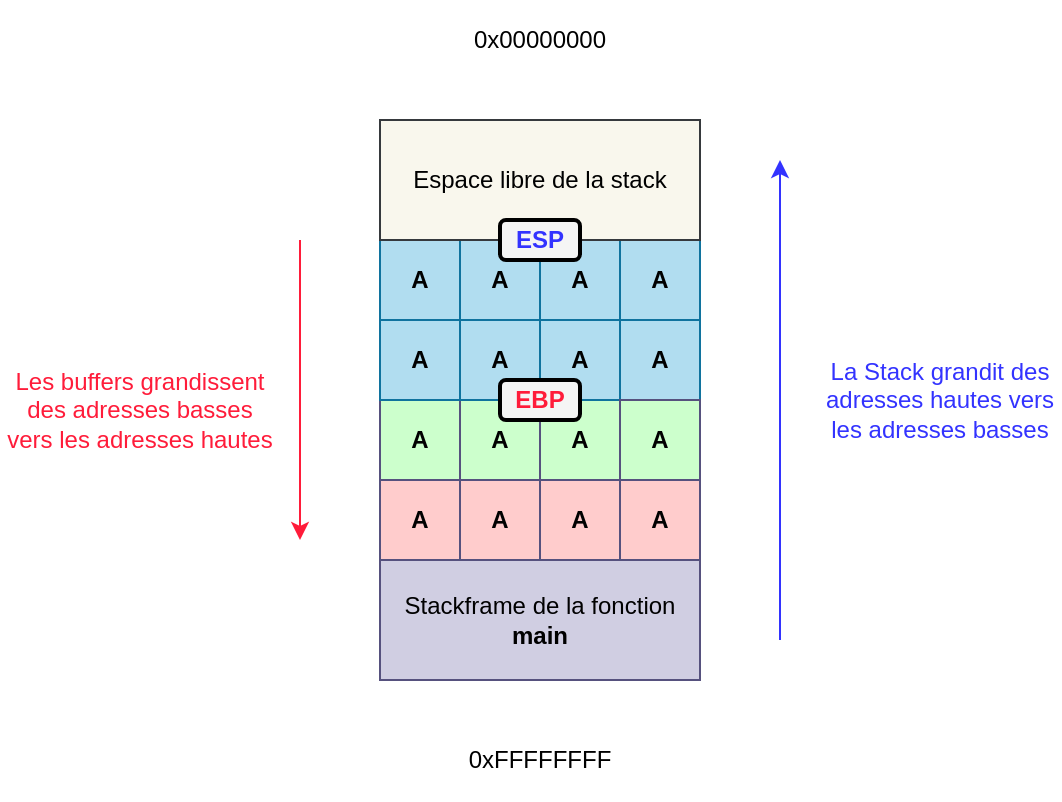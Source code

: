 <mxfile version="13.1.3">
    <diagram id="6hGFLwfOUW9BJ-s0fimq" name="Page-1">
        <mxGraphModel dx="1502" dy="819" grid="1" gridSize="10" guides="1" tooltips="1" connect="1" arrows="1" fold="1" page="1" pageScale="1" pageWidth="827" pageHeight="1169" math="0" shadow="0">
            <root>
                <mxCell id="0"/>
                <mxCell id="1" parent="0"/>
                <mxCell id="41" value="&lt;font color=&quot;#000000&quot;&gt;&lt;b&gt;A&lt;/b&gt;&lt;/font&gt;" style="rounded=0;whiteSpace=wrap;html=1;fillColor=#CCFFCC;strokeColor=#56517e;" parent="1" vertex="1">
                    <mxGeometry x="400" y="360" width="40" height="40" as="geometry"/>
                </mxCell>
                <mxCell id="43" value="&lt;font color=&quot;#000000&quot;&gt;&lt;b&gt;A&lt;/b&gt;&lt;/font&gt;" style="rounded=0;whiteSpace=wrap;html=1;fillColor=#CCFFCC;strokeColor=#56517e;" parent="1" vertex="1">
                    <mxGeometry x="360" y="360" width="40" height="40" as="geometry"/>
                </mxCell>
                <mxCell id="2" value="&lt;font color=&quot;#000000&quot;&gt;&lt;b&gt;A&lt;/b&gt;&lt;/font&gt;" style="rounded=0;whiteSpace=wrap;html=1;fillColor=#CCFFCC;strokeColor=#56517e;" parent="1" vertex="1">
                    <mxGeometry x="320" y="360" width="40" height="40" as="geometry"/>
                </mxCell>
                <mxCell id="20" value="&lt;b style=&quot;font-size: 12px ; font-style: normal ; letter-spacing: normal ; text-align: center ; text-indent: 0px ; text-transform: none ; word-spacing: 0px ; color: rgb(0 , 0 , 0) ; font-family: &amp;#34;helvetica&amp;#34;&quot;&gt;A&lt;/b&gt;" style="whiteSpace=wrap;html=1;aspect=fixed;fillColor=#b1ddf0;strokeColor=#10739e;" parent="1" vertex="1">
                    <mxGeometry x="440" y="280" width="40" height="40" as="geometry"/>
                </mxCell>
                <mxCell id="16" value="&lt;b&gt;&lt;font color=&quot;#000000&quot;&gt;A&lt;/font&gt;&lt;/b&gt;" style="whiteSpace=wrap;html=1;aspect=fixed;fillColor=#b1ddf0;strokeColor=#10739e;" parent="1" vertex="1">
                    <mxGeometry x="320" y="280" width="40" height="40" as="geometry"/>
                </mxCell>
                <mxCell id="19" value="&lt;b style=&quot;color: rgb(0 , 0 , 0) ; font-family: &amp;#34;helvetica&amp;#34; ; font-size: 12px ; font-style: normal ; letter-spacing: normal ; text-align: center ; text-indent: 0px ; text-transform: none ; word-spacing: 0px&quot;&gt;A&lt;/b&gt;" style="whiteSpace=wrap;html=1;aspect=fixed;fillColor=#b1ddf0;strokeColor=#10739e;" parent="1" vertex="1">
                    <mxGeometry x="400" y="280" width="40" height="40" as="geometry"/>
                </mxCell>
                <mxCell id="18" value="&lt;font color=&quot;#000000&quot;&gt;&lt;b&gt;A&lt;/b&gt;&lt;/font&gt;" style="whiteSpace=wrap;html=1;aspect=fixed;fillColor=#b1ddf0;strokeColor=#10739e;" parent="1" vertex="1">
                    <mxGeometry x="360" y="280" width="40" height="40" as="geometry"/>
                </mxCell>
                <mxCell id="3" value="&lt;font color=&quot;#000000&quot;&gt;Stackframe de la fonction &lt;b&gt;main&lt;/b&gt;&lt;/font&gt;" style="rounded=0;whiteSpace=wrap;html=1;fillColor=#d0cee2;strokeColor=#56517e;" parent="1" vertex="1">
                    <mxGeometry x="320" y="440" width="160" height="60" as="geometry"/>
                </mxCell>
                <mxCell id="4" value="&lt;font color=&quot;#000000&quot;&gt;Espace libre de la stack&lt;/font&gt;" style="rounded=0;whiteSpace=wrap;html=1;fillColor=#f9f7ed;strokeColor=#36393d;" parent="1" vertex="1">
                    <mxGeometry x="320" y="220" width="160" height="60" as="geometry"/>
                </mxCell>
                <mxCell id="6" value="&lt;b&gt;&lt;font color=&quot;#3333ff&quot;&gt;ESP&lt;/font&gt;&lt;/b&gt;" style="rounded=1;whiteSpace=wrap;html=1;strokeColor=#000000;strokeWidth=2;fillColor=#f5f5f5;fontColor=#333333;" parent="1" vertex="1">
                    <mxGeometry x="380" y="270" width="40" height="20" as="geometry"/>
                </mxCell>
                <mxCell id="8" value="&lt;b&gt;&lt;font color=&quot;#000000&quot;&gt;A&lt;/font&gt;&lt;/b&gt;" style="rounded=0;whiteSpace=wrap;html=1;fillColor=#FFCCCC;strokeColor=#56517e;" parent="1" vertex="1">
                    <mxGeometry x="320" y="400" width="40" height="40" as="geometry"/>
                </mxCell>
                <mxCell id="32" value="&lt;b style=&quot;font-size: 12px ; font-style: normal ; letter-spacing: normal ; text-align: center ; text-indent: 0px ; text-transform: none ; word-spacing: 0px ; color: rgb(0 , 0 , 0) ; font-family: &amp;#34;helvetica&amp;#34;&quot;&gt;A&lt;/b&gt;" style="whiteSpace=wrap;html=1;aspect=fixed;fillColor=#b1ddf0;strokeColor=#10739e;" parent="1" vertex="1">
                    <mxGeometry x="440" y="320" width="40" height="40" as="geometry"/>
                </mxCell>
                <mxCell id="33" value="&lt;b&gt;&lt;font color=&quot;#000000&quot;&gt;A&lt;/font&gt;&lt;/b&gt;" style="whiteSpace=wrap;html=1;aspect=fixed;fillColor=#b1ddf0;strokeColor=#10739e;" parent="1" vertex="1">
                    <mxGeometry x="320" y="320" width="40" height="40" as="geometry"/>
                </mxCell>
                <mxCell id="35" value="&lt;font color=&quot;#000000&quot;&gt;&lt;b&gt;A&lt;/b&gt;&lt;/font&gt;" style="whiteSpace=wrap;html=1;aspect=fixed;fillColor=#b1ddf0;strokeColor=#10739e;" parent="1" vertex="1">
                    <mxGeometry x="360" y="320" width="40" height="40" as="geometry"/>
                </mxCell>
                <mxCell id="34" value="&lt;b style=&quot;color: rgb(0 , 0 , 0) ; font-family: &amp;#34;helvetica&amp;#34; ; font-size: 12px ; font-style: normal ; letter-spacing: normal ; text-align: center ; text-indent: 0px ; text-transform: none ; word-spacing: 0px&quot;&gt;A&lt;/b&gt;" style="whiteSpace=wrap;html=1;aspect=fixed;fillColor=#b1ddf0;strokeColor=#10739e;" parent="1" vertex="1">
                    <mxGeometry x="400" y="320" width="40" height="40" as="geometry"/>
                </mxCell>
                <mxCell id="7" value="&lt;b&gt;&lt;font color=&quot;#ff1c3a&quot;&gt;EBP&lt;/font&gt;&lt;/b&gt;" style="rounded=1;whiteSpace=wrap;html=1;strokeColor=#000000;strokeWidth=2;fillColor=#f5f5f5;fontColor=#333333;" parent="1" vertex="1">
                    <mxGeometry x="380" y="350" width="40" height="20" as="geometry"/>
                </mxCell>
                <mxCell id="42" value="&lt;font color=&quot;#000000&quot;&gt;&lt;b&gt;A&lt;/b&gt;&lt;/font&gt;" style="rounded=0;whiteSpace=wrap;html=1;fillColor=#CCFFCC;strokeColor=#56517e;" parent="1" vertex="1">
                    <mxGeometry x="440" y="360" width="40" height="40" as="geometry"/>
                </mxCell>
                <mxCell id="45" value="&lt;b&gt;&lt;font color=&quot;#000000&quot;&gt;A&lt;/font&gt;&lt;/b&gt;" style="rounded=0;whiteSpace=wrap;html=1;fillColor=#FFCCCC;strokeColor=#56517e;" parent="1" vertex="1">
                    <mxGeometry x="360" y="400" width="40" height="40" as="geometry"/>
                </mxCell>
                <mxCell id="46" value="&lt;b&gt;&lt;font color=&quot;#000000&quot;&gt;A&lt;/font&gt;&lt;/b&gt;" style="rounded=0;whiteSpace=wrap;html=1;fillColor=#FFCCCC;strokeColor=#56517e;" parent="1" vertex="1">
                    <mxGeometry x="400" y="400" width="40" height="40" as="geometry"/>
                </mxCell>
                <mxCell id="47" value="&lt;b&gt;&lt;font color=&quot;#000000&quot;&gt;A&lt;/font&gt;&lt;/b&gt;" style="rounded=0;whiteSpace=wrap;html=1;fillColor=#FFCCCC;strokeColor=#56517e;" parent="1" vertex="1">
                    <mxGeometry x="440" y="400" width="40" height="40" as="geometry"/>
                </mxCell>
                <mxCell id="48" value="" style="endArrow=classic;html=1;strokeColor=#3333FF;" parent="1" edge="1">
                    <mxGeometry width="50" height="50" relative="1" as="geometry">
                        <mxPoint x="520" y="480" as="sourcePoint"/>
                        <mxPoint x="520" y="240" as="targetPoint"/>
                    </mxGeometry>
                </mxCell>
                <mxCell id="49" value="" style="endArrow=classic;html=1;strokeColor=#FF1C3A;" parent="1" edge="1">
                    <mxGeometry width="50" height="50" relative="1" as="geometry">
                        <mxPoint x="280" y="280" as="sourcePoint"/>
                        <mxPoint x="280" y="430" as="targetPoint"/>
                    </mxGeometry>
                </mxCell>
                <mxCell id="51" value="&lt;font color=&quot;#000000&quot;&gt;0xFFFFFFFF&lt;/font&gt;" style="rounded=0;whiteSpace=wrap;html=1;fillColor=none;strokeColor=none;" parent="1" vertex="1">
                    <mxGeometry x="320" y="520" width="160" height="40" as="geometry"/>
                </mxCell>
                <mxCell id="52" value="&lt;font color=&quot;#000000&quot;&gt;0x00000000&lt;/font&gt;" style="rounded=0;whiteSpace=wrap;html=1;fillColor=none;strokeColor=none;" parent="1" vertex="1">
                    <mxGeometry x="320" y="160" width="160" height="40" as="geometry"/>
                </mxCell>
                <mxCell id="55" value="&lt;font color=&quot;#ff1c3a&quot;&gt;Les buffers grandissent des adresses basses vers les adresses hautes&lt;/font&gt;" style="text;html=1;strokeColor=none;fillColor=none;align=center;verticalAlign=middle;whiteSpace=wrap;rounded=0;" parent="1" vertex="1">
                    <mxGeometry x="130" y="340" width="140" height="50" as="geometry"/>
                </mxCell>
                <mxCell id="58" value="&lt;font color=&quot;#3333ff&quot;&gt;La Stack grandit des adresses hautes vers les adresses basses&lt;/font&gt;" style="text;html=1;strokeColor=none;fillColor=none;align=center;verticalAlign=middle;whiteSpace=wrap;rounded=0;" parent="1" vertex="1">
                    <mxGeometry x="540" y="335" width="120" height="50" as="geometry"/>
                </mxCell>
            </root>
        </mxGraphModel>
    </diagram>
</mxfile>